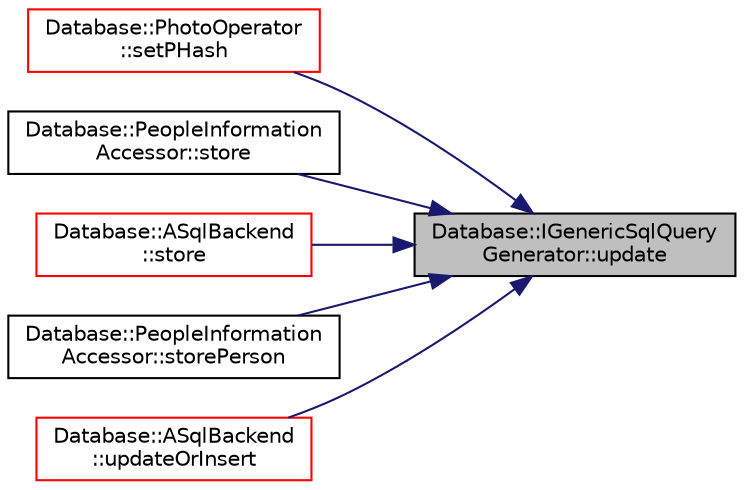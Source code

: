 digraph "Database::IGenericSqlQueryGenerator::update"
{
 // LATEX_PDF_SIZE
  edge [fontname="Helvetica",fontsize="10",labelfontname="Helvetica",labelfontsize="10"];
  node [fontname="Helvetica",fontsize="10",shape=record];
  rankdir="RL";
  Node1 [label="Database::IGenericSqlQuery\lGenerator::update",height=0.2,width=0.4,color="black", fillcolor="grey75", style="filled", fontcolor="black",tooltip=" "];
  Node1 -> Node2 [dir="back",color="midnightblue",fontsize="10",style="solid",fontname="Helvetica"];
  Node2 [label="Database::PhotoOperator\l::setPHash",height=0.2,width=0.4,color="red", fillcolor="white", style="filled",URL="$class_database_1_1_photo_operator.html#adf53bf4b4937460792849dbede9d7dd7",tooltip=" "];
  Node1 -> Node4 [dir="back",color="midnightblue",fontsize="10",style="solid",fontname="Helvetica"];
  Node4 [label="Database::PeopleInformation\lAccessor::store",height=0.2,width=0.4,color="black", fillcolor="white", style="filled",URL="$class_database_1_1_people_information_accessor.html#af10e7de8ef1a429f012b226665005c91",tooltip="Store or update person."];
  Node1 -> Node5 [dir="back",color="midnightblue",fontsize="10",style="solid",fontname="Helvetica"];
  Node5 [label="Database::ASqlBackend\l::store",height=0.2,width=0.4,color="red", fillcolor="white", style="filled",URL="$class_database_1_1_a_sql_backend.html#a6142dabb29720404ce3b6765eb2441a5",tooltip="add tag to photo"];
  Node1 -> Node7 [dir="back",color="midnightblue",fontsize="10",style="solid",fontname="Helvetica"];
  Node7 [label="Database::PeopleInformation\lAccessor::storePerson",height=0.2,width=0.4,color="black", fillcolor="white", style="filled",URL="$class_database_1_1_people_information_accessor.html#abc5159ace6d41c67ac212a3792ebb7cd",tooltip="store or update person details in database"];
  Node1 -> Node8 [dir="back",color="midnightblue",fontsize="10",style="solid",fontname="Helvetica"];
  Node8 [label="Database::ASqlBackend\l::updateOrInsert",height=0.2,width=0.4,color="red", fillcolor="white", style="filled",URL="$class_database_1_1_a_sql_backend.html#a42b7acb6e6a11a44e53f0ea80c920690",tooltip="insert data to database or upgrade existing entries."];
}

